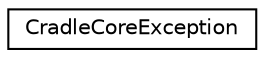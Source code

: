 digraph "Graphical Class Hierarchy"
{
  edge [fontname="Helvetica",fontsize="10",labelfontname="Helvetica",labelfontsize="10"];
  node [fontname="Helvetica",fontsize="10",shape=record];
  rankdir="LR";
  Node1 [label="CradleCoreException",height=0.2,width=0.4,color="black", fillcolor="white", style="filled",URL="$class_cradle_core_exception.html"];
}
